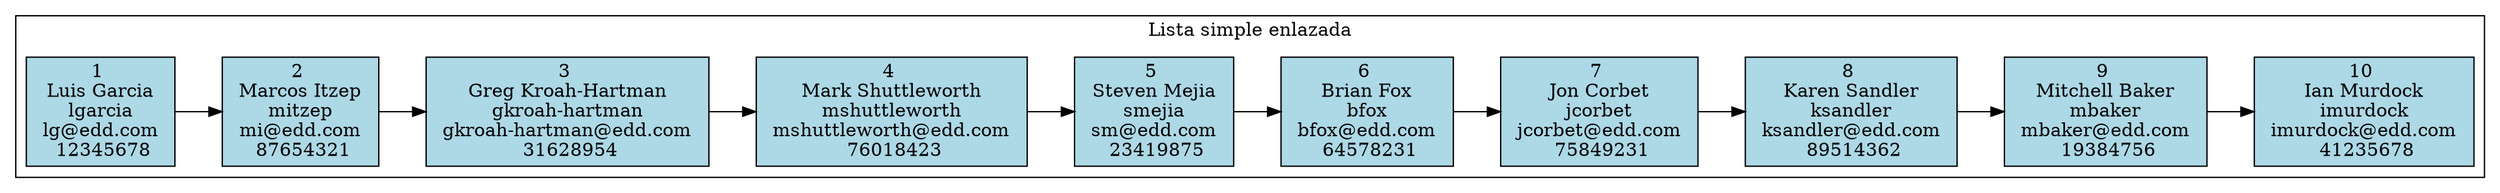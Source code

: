 digraph ListaEnlazada {
  rankdir=LR;
  nodesep=0.5;

  subgraph cluster_0 {
    label="Lista simple enlazada";
    fontsize=14;
    color=black;
    style=filled;
    fillcolor=white;
    node [shape=record, style=filled, fillcolor=lightblue];

    nodo0 [label="{1 \n Luis Garcia \n lgarcia \n lg@edd.com \n 12345678}"];
    nodo0 -> nodo1;
    nodo1 [label="{2 \n Marcos Itzep \n mitzep \n mi@edd.com \n 87654321}"];
    nodo1 -> nodo2;
    nodo2 [label="{3 \n Greg Kroah-Hartman \n gkroah-hartman \n gkroah-hartman@edd.com \n 31628954}"];
    nodo2 -> nodo3;
    nodo3 [label="{4 \n Mark Shuttleworth \n mshuttleworth \n mshuttleworth@edd.com \n 76018423}"];
    nodo3 -> nodo4;
    nodo4 [label="{5 \n Steven Mejia \n smejia \n sm@edd.com \n 23419875}"];
    nodo4 -> nodo5;
    nodo5 [label="{6 \n Brian Fox \n bfox \n bfox@edd.com \n 64578231}"];
    nodo5 -> nodo6;
    nodo6 [label="{7 \n Jon Corbet \n jcorbet \n jcorbet@edd.com \n 75849231}"];
    nodo6 -> nodo7;
    nodo7 [label="{8 \n Karen Sandler \n ksandler \n ksandler@edd.com \n 89514362}"];
    nodo7 -> nodo8;
    nodo8 [label="{9 \n Mitchell Baker \n mbaker \n mbaker@edd.com \n 19384756}"];
    nodo8 -> nodo9;
    nodo9 [label="{10 \n Ian Murdock \n imurdock \n imurdock@edd.com \n 41235678}"];
  }
}
